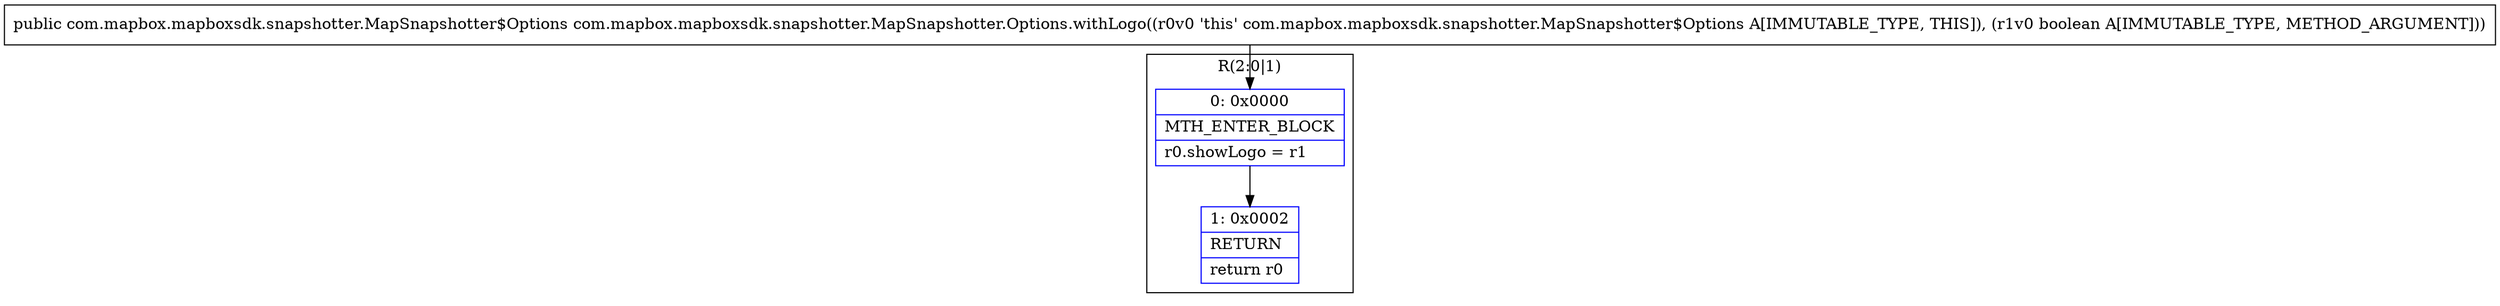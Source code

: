 digraph "CFG forcom.mapbox.mapboxsdk.snapshotter.MapSnapshotter.Options.withLogo(Z)Lcom\/mapbox\/mapboxsdk\/snapshotter\/MapSnapshotter$Options;" {
subgraph cluster_Region_657216034 {
label = "R(2:0|1)";
node [shape=record,color=blue];
Node_0 [shape=record,label="{0\:\ 0x0000|MTH_ENTER_BLOCK\l|r0.showLogo = r1\l}"];
Node_1 [shape=record,label="{1\:\ 0x0002|RETURN\l|return r0\l}"];
}
MethodNode[shape=record,label="{public com.mapbox.mapboxsdk.snapshotter.MapSnapshotter$Options com.mapbox.mapboxsdk.snapshotter.MapSnapshotter.Options.withLogo((r0v0 'this' com.mapbox.mapboxsdk.snapshotter.MapSnapshotter$Options A[IMMUTABLE_TYPE, THIS]), (r1v0 boolean A[IMMUTABLE_TYPE, METHOD_ARGUMENT])) }"];
MethodNode -> Node_0;
Node_0 -> Node_1;
}

